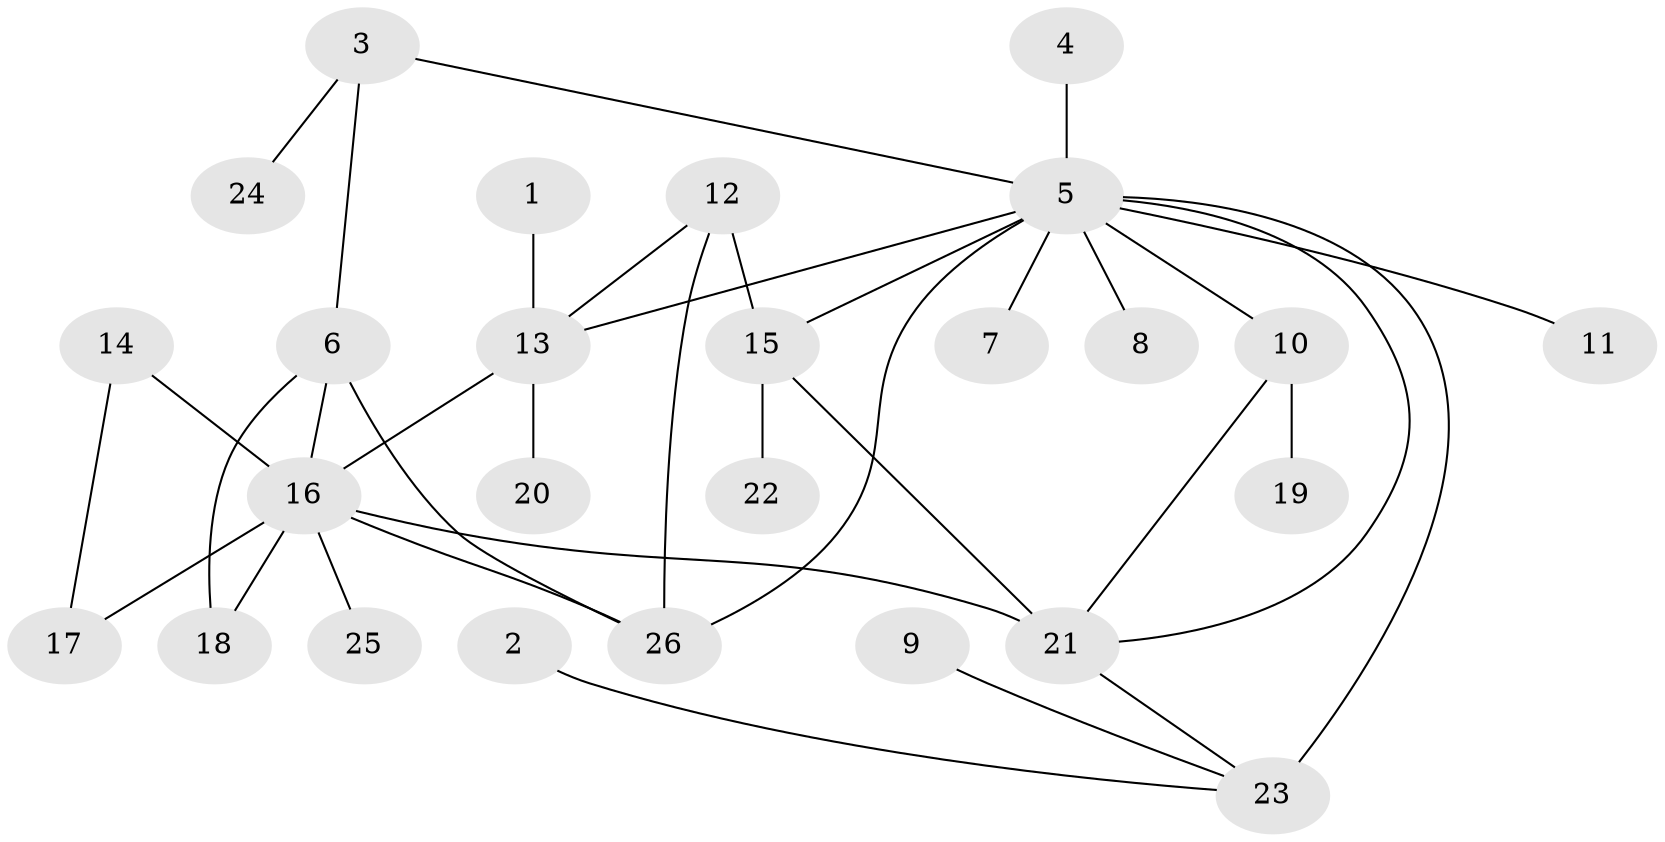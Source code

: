 // original degree distribution, {1: 0.4807692307692308, 7: 0.057692307692307696, 12: 0.019230769230769232, 16: 0.019230769230769232, 3: 0.09615384615384616, 2: 0.15384615384615385, 4: 0.07692307692307693, 5: 0.057692307692307696, 6: 0.038461538461538464}
// Generated by graph-tools (version 1.1) at 2025/01/03/09/25 03:01:48]
// undirected, 26 vertices, 36 edges
graph export_dot {
graph [start="1"]
  node [color=gray90,style=filled];
  1;
  2;
  3;
  4;
  5;
  6;
  7;
  8;
  9;
  10;
  11;
  12;
  13;
  14;
  15;
  16;
  17;
  18;
  19;
  20;
  21;
  22;
  23;
  24;
  25;
  26;
  1 -- 13 [weight=1.0];
  2 -- 23 [weight=1.0];
  3 -- 5 [weight=1.0];
  3 -- 6 [weight=1.0];
  3 -- 24 [weight=1.0];
  4 -- 5 [weight=1.0];
  5 -- 7 [weight=1.0];
  5 -- 8 [weight=1.0];
  5 -- 10 [weight=1.0];
  5 -- 11 [weight=1.0];
  5 -- 13 [weight=1.0];
  5 -- 15 [weight=3.0];
  5 -- 21 [weight=1.0];
  5 -- 23 [weight=3.0];
  5 -- 26 [weight=1.0];
  6 -- 16 [weight=1.0];
  6 -- 18 [weight=1.0];
  6 -- 26 [weight=1.0];
  9 -- 23 [weight=1.0];
  10 -- 19 [weight=1.0];
  10 -- 21 [weight=1.0];
  12 -- 13 [weight=1.0];
  12 -- 15 [weight=2.0];
  12 -- 26 [weight=1.0];
  13 -- 16 [weight=1.0];
  13 -- 20 [weight=1.0];
  14 -- 16 [weight=1.0];
  14 -- 17 [weight=1.0];
  15 -- 21 [weight=2.0];
  15 -- 22 [weight=1.0];
  16 -- 17 [weight=1.0];
  16 -- 18 [weight=1.0];
  16 -- 21 [weight=2.0];
  16 -- 25 [weight=1.0];
  16 -- 26 [weight=1.0];
  21 -- 23 [weight=1.0];
}
